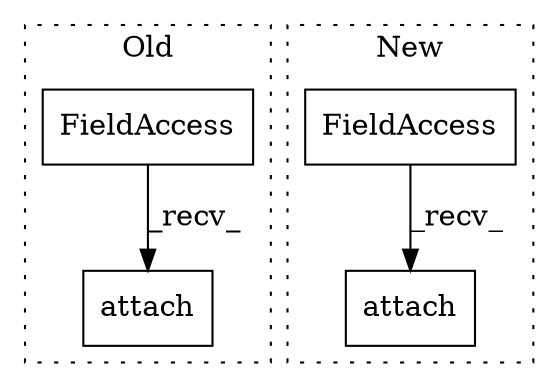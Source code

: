 digraph G {
subgraph cluster0 {
1 [label="attach" a="32" s="410" l="8" shape="box"];
4 [label="FieldAccess" a="22" s="381" l="12" shape="box"];
label = "Old";
style="dotted";
}
subgraph cluster1 {
2 [label="attach" a="32" s="374" l="8" shape="box"];
3 [label="FieldAccess" a="22" s="363" l="10" shape="box"];
label = "New";
style="dotted";
}
3 -> 2 [label="_recv_"];
4 -> 1 [label="_recv_"];
}